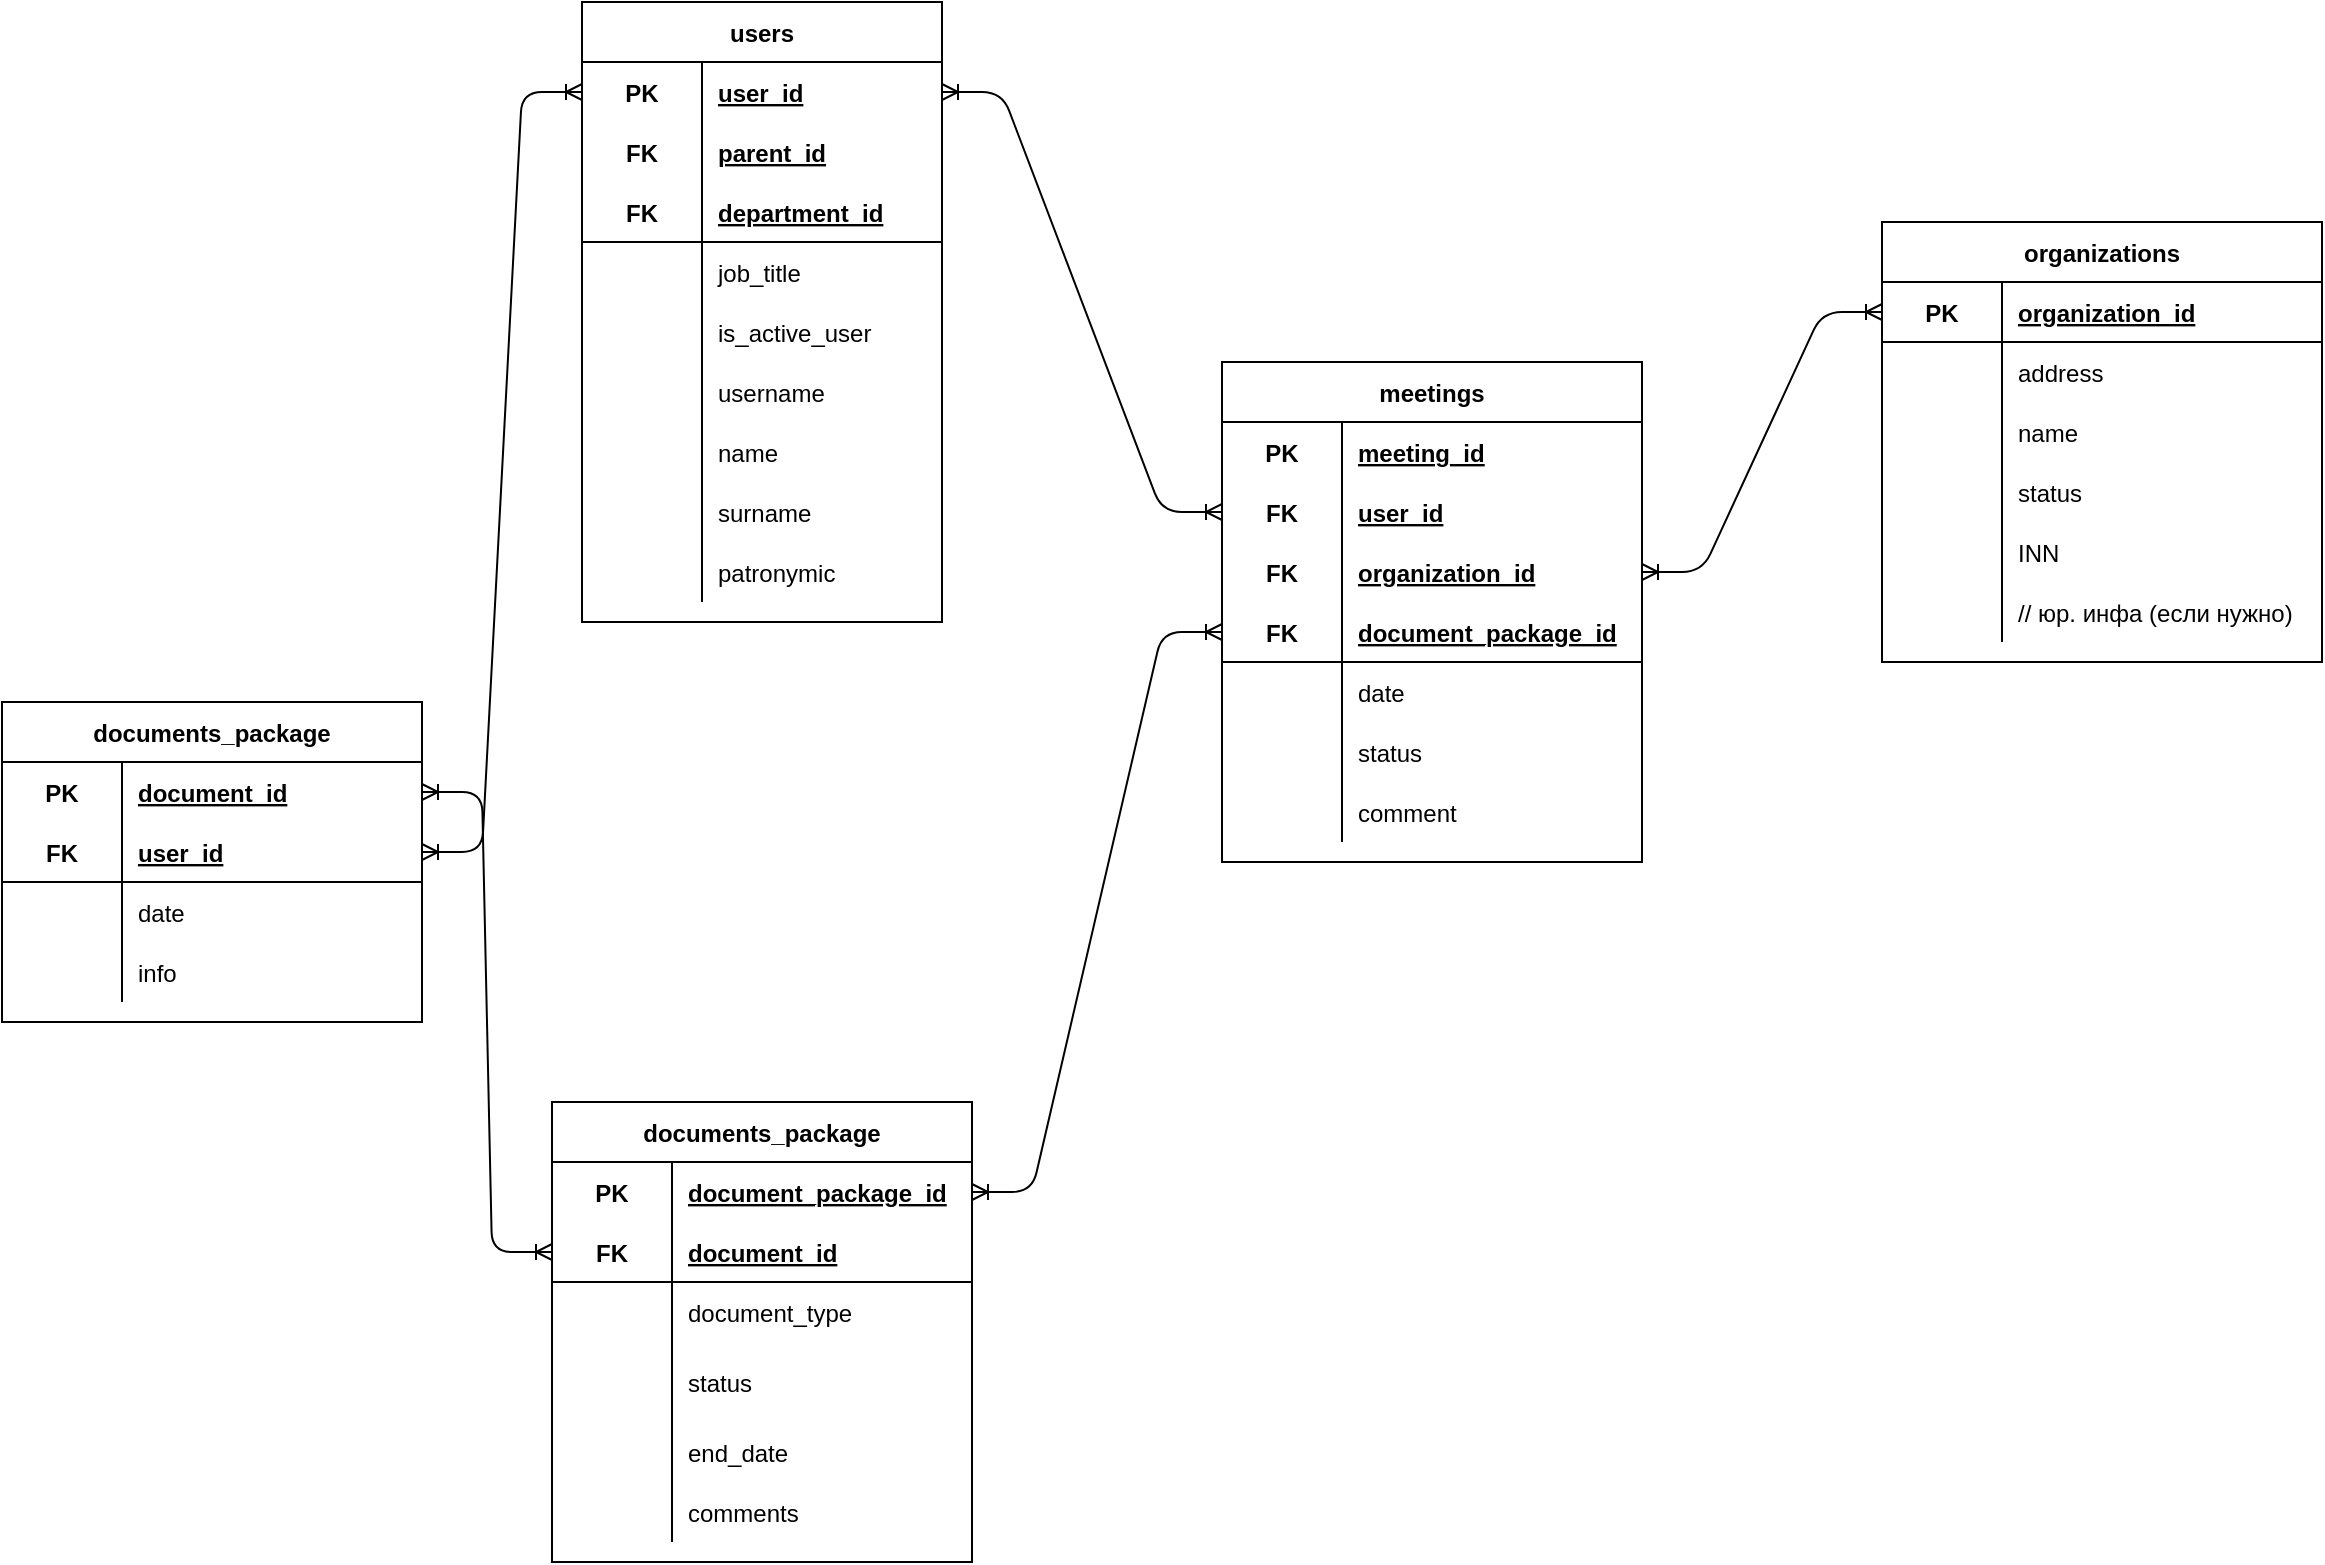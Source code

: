 <mxfile version="13.9.9" type="device"><diagram id="ElhakjllppXlkZCJbJTX" name="database"><mxGraphModel dx="1729" dy="1262" grid="1" gridSize="10" guides="1" tooltips="1" connect="1" arrows="1" fold="1" page="0" pageScale="1" pageWidth="827" pageHeight="1169" math="0" shadow="0"><root><mxCell id="0"/><mxCell id="1" parent="0"/><mxCell id="yCAIWygXf06yg3r5KjNy-1" value="users" style="shape=table;startSize=30;container=1;collapsible=1;childLayout=tableLayout;fixedRows=1;rowLines=0;fontStyle=1;align=center;resizeLast=1;perimeterSpacing=0;strokeWidth=1;" vertex="1" parent="1"><mxGeometry x="-70" y="-60" width="180" height="310" as="geometry"/></mxCell><mxCell id="yCAIWygXf06yg3r5KjNy-2" value="" style="shape=partialRectangle;collapsible=0;dropTarget=0;pointerEvents=0;fillColor=none;top=0;left=0;bottom=0;right=0;points=[[0,0.5],[1,0.5]];portConstraint=eastwest;" vertex="1" parent="yCAIWygXf06yg3r5KjNy-1"><mxGeometry y="30" width="180" height="30" as="geometry"/></mxCell><mxCell id="yCAIWygXf06yg3r5KjNy-3" value="PK" style="shape=partialRectangle;connectable=0;fillColor=none;top=0;left=0;bottom=0;right=0;fontStyle=1;overflow=hidden;" vertex="1" parent="yCAIWygXf06yg3r5KjNy-2"><mxGeometry width="60" height="30" as="geometry"/></mxCell><mxCell id="yCAIWygXf06yg3r5KjNy-4" value="user_id" style="shape=partialRectangle;connectable=0;fillColor=none;top=0;left=0;bottom=0;right=0;align=left;spacingLeft=6;fontStyle=5;overflow=hidden;" vertex="1" parent="yCAIWygXf06yg3r5KjNy-2"><mxGeometry x="60" width="120" height="30" as="geometry"/></mxCell><mxCell id="yCAIWygXf06yg3r5KjNy-123" value="" style="shape=partialRectangle;collapsible=0;dropTarget=0;pointerEvents=0;fillColor=none;top=0;left=0;bottom=0;right=0;points=[[0,0.5],[1,0.5]];portConstraint=eastwest;" vertex="1" parent="yCAIWygXf06yg3r5KjNy-1"><mxGeometry y="60" width="180" height="30" as="geometry"/></mxCell><mxCell id="yCAIWygXf06yg3r5KjNy-124" value="FK" style="shape=partialRectangle;connectable=0;fillColor=none;top=0;left=0;bottom=0;right=0;fontStyle=1;overflow=hidden;" vertex="1" parent="yCAIWygXf06yg3r5KjNy-123"><mxGeometry width="60" height="30" as="geometry"/></mxCell><mxCell id="yCAIWygXf06yg3r5KjNy-125" value="parent_id" style="shape=partialRectangle;connectable=0;fillColor=none;top=0;left=0;bottom=0;right=0;align=left;spacingLeft=6;fontStyle=5;overflow=hidden;" vertex="1" parent="yCAIWygXf06yg3r5KjNy-123"><mxGeometry x="60" width="120" height="30" as="geometry"/></mxCell><mxCell id="yCAIWygXf06yg3r5KjNy-135" value="" style="shape=partialRectangle;collapsible=0;dropTarget=0;pointerEvents=0;fillColor=none;top=0;left=0;bottom=0;right=0;points=[[0,0.5],[1,0.5]];portConstraint=eastwest;" vertex="1" parent="yCAIWygXf06yg3r5KjNy-1"><mxGeometry y="90" width="180" height="30" as="geometry"/></mxCell><mxCell id="yCAIWygXf06yg3r5KjNy-136" value="FK" style="shape=partialRectangle;connectable=0;fillColor=none;top=0;left=0;bottom=0;right=0;fontStyle=1;overflow=hidden;" vertex="1" parent="yCAIWygXf06yg3r5KjNy-135"><mxGeometry width="60" height="30" as="geometry"/></mxCell><mxCell id="yCAIWygXf06yg3r5KjNy-137" value="department_id" style="shape=partialRectangle;connectable=0;fillColor=none;top=0;left=0;bottom=0;right=0;align=left;spacingLeft=6;fontStyle=5;overflow=hidden;" vertex="1" parent="yCAIWygXf06yg3r5KjNy-135"><mxGeometry x="60" width="120" height="30" as="geometry"/></mxCell><mxCell id="yCAIWygXf06yg3r5KjNy-8" value="" style="shape=partialRectangle;collapsible=0;dropTarget=0;pointerEvents=0;fillColor=none;top=1;left=0;bottom=0;right=0;points=[[0,0.5],[1,0.5]];portConstraint=eastwest;strokeWidth=1;" vertex="1" parent="yCAIWygXf06yg3r5KjNy-1"><mxGeometry y="120" width="180" height="30" as="geometry"/></mxCell><mxCell id="yCAIWygXf06yg3r5KjNy-9" value="" style="shape=partialRectangle;connectable=0;fillColor=none;top=0;left=0;bottom=0;right=0;editable=1;overflow=hidden;" vertex="1" parent="yCAIWygXf06yg3r5KjNy-8"><mxGeometry width="60" height="30" as="geometry"/></mxCell><mxCell id="yCAIWygXf06yg3r5KjNy-10" value="job_title" style="shape=partialRectangle;connectable=0;fillColor=none;top=0;left=0;bottom=0;right=0;align=left;spacingLeft=6;overflow=hidden;" vertex="1" parent="yCAIWygXf06yg3r5KjNy-8"><mxGeometry x="60" width="120" height="30" as="geometry"/></mxCell><mxCell id="yCAIWygXf06yg3r5KjNy-138" value="" style="shape=partialRectangle;collapsible=0;dropTarget=0;pointerEvents=0;fillColor=none;top=0;left=0;bottom=0;right=0;points=[[0,0.5],[1,0.5]];portConstraint=eastwest;strokeWidth=1;" vertex="1" parent="yCAIWygXf06yg3r5KjNy-1"><mxGeometry y="150" width="180" height="30" as="geometry"/></mxCell><mxCell id="yCAIWygXf06yg3r5KjNy-139" value="" style="shape=partialRectangle;connectable=0;fillColor=none;top=0;left=0;bottom=0;right=0;editable=1;overflow=hidden;" vertex="1" parent="yCAIWygXf06yg3r5KjNy-138"><mxGeometry width="60" height="30" as="geometry"/></mxCell><mxCell id="yCAIWygXf06yg3r5KjNy-140" value="is_active_user" style="shape=partialRectangle;connectable=0;fillColor=none;top=0;left=0;bottom=0;right=0;align=left;spacingLeft=6;overflow=hidden;" vertex="1" parent="yCAIWygXf06yg3r5KjNy-138"><mxGeometry x="60" width="120" height="30" as="geometry"/></mxCell><mxCell id="yCAIWygXf06yg3r5KjNy-132" value="" style="shape=partialRectangle;collapsible=0;dropTarget=0;pointerEvents=0;fillColor=none;top=0;left=0;bottom=0;right=0;points=[[0,0.5],[1,0.5]];portConstraint=eastwest;strokeWidth=1;" vertex="1" parent="yCAIWygXf06yg3r5KjNy-1"><mxGeometry y="180" width="180" height="30" as="geometry"/></mxCell><mxCell id="yCAIWygXf06yg3r5KjNy-133" value="" style="shape=partialRectangle;connectable=0;fillColor=none;top=0;left=0;bottom=0;right=0;editable=1;overflow=hidden;" vertex="1" parent="yCAIWygXf06yg3r5KjNy-132"><mxGeometry width="60" height="30" as="geometry"/></mxCell><mxCell id="yCAIWygXf06yg3r5KjNy-134" value="username" style="shape=partialRectangle;connectable=0;fillColor=none;top=0;left=0;bottom=0;right=0;align=left;spacingLeft=6;overflow=hidden;" vertex="1" parent="yCAIWygXf06yg3r5KjNy-132"><mxGeometry x="60" width="120" height="30" as="geometry"/></mxCell><mxCell id="yCAIWygXf06yg3r5KjNy-11" value="" style="shape=partialRectangle;collapsible=0;dropTarget=0;pointerEvents=0;fillColor=none;top=0;left=0;bottom=0;right=0;points=[[0,0.5],[1,0.5]];portConstraint=eastwest;" vertex="1" parent="yCAIWygXf06yg3r5KjNy-1"><mxGeometry y="210" width="180" height="30" as="geometry"/></mxCell><mxCell id="yCAIWygXf06yg3r5KjNy-12" value="" style="shape=partialRectangle;connectable=0;fillColor=none;top=0;left=0;bottom=0;right=0;editable=1;overflow=hidden;" vertex="1" parent="yCAIWygXf06yg3r5KjNy-11"><mxGeometry width="60" height="30" as="geometry"/></mxCell><mxCell id="yCAIWygXf06yg3r5KjNy-13" value="name" style="shape=partialRectangle;connectable=0;fillColor=none;top=0;left=0;bottom=0;right=0;align=left;spacingLeft=6;overflow=hidden;" vertex="1" parent="yCAIWygXf06yg3r5KjNy-11"><mxGeometry x="60" width="120" height="30" as="geometry"/></mxCell><mxCell id="yCAIWygXf06yg3r5KjNy-14" value="" style="shape=partialRectangle;collapsible=0;dropTarget=0;pointerEvents=0;fillColor=none;top=0;left=0;bottom=0;right=0;points=[[0,0.5],[1,0.5]];portConstraint=eastwest;" vertex="1" parent="yCAIWygXf06yg3r5KjNy-1"><mxGeometry y="240" width="180" height="30" as="geometry"/></mxCell><mxCell id="yCAIWygXf06yg3r5KjNy-15" value="" style="shape=partialRectangle;connectable=0;fillColor=none;top=0;left=0;bottom=0;right=0;editable=1;overflow=hidden;" vertex="1" parent="yCAIWygXf06yg3r5KjNy-14"><mxGeometry width="60" height="30" as="geometry"/></mxCell><mxCell id="yCAIWygXf06yg3r5KjNy-16" value="surname" style="shape=partialRectangle;connectable=0;fillColor=none;top=0;left=0;bottom=0;right=0;align=left;spacingLeft=6;overflow=hidden;" vertex="1" parent="yCAIWygXf06yg3r5KjNy-14"><mxGeometry x="60" width="120" height="30" as="geometry"/></mxCell><mxCell id="yCAIWygXf06yg3r5KjNy-17" value="" style="shape=partialRectangle;collapsible=0;dropTarget=0;pointerEvents=0;fillColor=none;top=0;left=0;bottom=0;right=0;points=[[0,0.5],[1,0.5]];portConstraint=eastwest;" vertex="1" parent="yCAIWygXf06yg3r5KjNy-1"><mxGeometry y="270" width="180" height="30" as="geometry"/></mxCell><mxCell id="yCAIWygXf06yg3r5KjNy-18" value="" style="shape=partialRectangle;connectable=0;fillColor=none;top=0;left=0;bottom=0;right=0;editable=1;overflow=hidden;" vertex="1" parent="yCAIWygXf06yg3r5KjNy-17"><mxGeometry width="60" height="30" as="geometry"/></mxCell><mxCell id="yCAIWygXf06yg3r5KjNy-19" value="patronymic" style="shape=partialRectangle;connectable=0;fillColor=none;top=0;left=0;bottom=0;right=0;align=left;spacingLeft=6;overflow=hidden;" vertex="1" parent="yCAIWygXf06yg3r5KjNy-17"><mxGeometry x="60" width="120" height="30" as="geometry"/></mxCell><mxCell id="yCAIWygXf06yg3r5KjNy-20" value="meetings" style="shape=table;startSize=30;container=1;collapsible=1;childLayout=tableLayout;fixedRows=1;rowLines=0;fontStyle=1;align=center;resizeLast=1;" vertex="1" parent="1"><mxGeometry x="250" y="120" width="210" height="250" as="geometry"/></mxCell><mxCell id="yCAIWygXf06yg3r5KjNy-21" value="" style="shape=partialRectangle;collapsible=0;dropTarget=0;pointerEvents=0;fillColor=none;top=0;left=0;bottom=0;right=0;points=[[0,0.5],[1,0.5]];portConstraint=eastwest;" vertex="1" parent="yCAIWygXf06yg3r5KjNy-20"><mxGeometry y="30" width="210" height="30" as="geometry"/></mxCell><mxCell id="yCAIWygXf06yg3r5KjNy-22" value="PK" style="shape=partialRectangle;connectable=0;fillColor=none;top=0;left=0;bottom=0;right=0;fontStyle=1;overflow=hidden;" vertex="1" parent="yCAIWygXf06yg3r5KjNy-21"><mxGeometry width="60" height="30" as="geometry"/></mxCell><mxCell id="yCAIWygXf06yg3r5KjNy-23" value="meeting_id" style="shape=partialRectangle;connectable=0;fillColor=none;top=0;left=0;bottom=0;right=0;align=left;spacingLeft=6;fontStyle=5;overflow=hidden;" vertex="1" parent="yCAIWygXf06yg3r5KjNy-21"><mxGeometry x="60" width="150" height="30" as="geometry"/></mxCell><mxCell id="yCAIWygXf06yg3r5KjNy-39" value="" style="shape=partialRectangle;collapsible=0;dropTarget=0;pointerEvents=0;fillColor=none;top=0;left=0;bottom=0;right=0;points=[[0,0.5],[1,0.5]];portConstraint=eastwest;" vertex="1" parent="yCAIWygXf06yg3r5KjNy-20"><mxGeometry y="60" width="210" height="30" as="geometry"/></mxCell><mxCell id="yCAIWygXf06yg3r5KjNy-40" value="FK" style="shape=partialRectangle;connectable=0;fillColor=none;top=0;left=0;bottom=0;right=0;fontStyle=1;overflow=hidden;" vertex="1" parent="yCAIWygXf06yg3r5KjNy-39"><mxGeometry width="60" height="30" as="geometry"/></mxCell><mxCell id="yCAIWygXf06yg3r5KjNy-41" value="user_id" style="shape=partialRectangle;connectable=0;fillColor=none;top=0;left=0;bottom=0;right=0;align=left;spacingLeft=6;fontStyle=5;overflow=hidden;" vertex="1" parent="yCAIWygXf06yg3r5KjNy-39"><mxGeometry x="60" width="150" height="30" as="geometry"/></mxCell><mxCell id="yCAIWygXf06yg3r5KjNy-45" value="" style="shape=partialRectangle;collapsible=0;dropTarget=0;pointerEvents=0;fillColor=none;top=0;left=0;bottom=0;right=0;points=[[0,0.5],[1,0.5]];portConstraint=eastwest;" vertex="1" parent="yCAIWygXf06yg3r5KjNy-20"><mxGeometry y="90" width="210" height="30" as="geometry"/></mxCell><mxCell id="yCAIWygXf06yg3r5KjNy-46" value="FK" style="shape=partialRectangle;connectable=0;fillColor=none;top=0;left=0;bottom=0;right=0;fontStyle=1;overflow=hidden;" vertex="1" parent="yCAIWygXf06yg3r5KjNy-45"><mxGeometry width="60" height="30" as="geometry"/></mxCell><mxCell id="yCAIWygXf06yg3r5KjNy-47" value="organization_id" style="shape=partialRectangle;connectable=0;fillColor=none;top=0;left=0;bottom=0;right=0;align=left;spacingLeft=6;fontStyle=5;overflow=hidden;" vertex="1" parent="yCAIWygXf06yg3r5KjNy-45"><mxGeometry x="60" width="150" height="30" as="geometry"/></mxCell><mxCell id="yCAIWygXf06yg3r5KjNy-24" value="" style="shape=partialRectangle;collapsible=0;dropTarget=0;pointerEvents=0;fillColor=none;top=0;left=0;bottom=1;right=0;points=[[0,0.5],[1,0.5]];portConstraint=eastwest;" vertex="1" parent="yCAIWygXf06yg3r5KjNy-20"><mxGeometry y="120" width="210" height="30" as="geometry"/></mxCell><mxCell id="yCAIWygXf06yg3r5KjNy-25" value="FK" style="shape=partialRectangle;connectable=0;fillColor=none;top=0;left=0;bottom=0;right=0;fontStyle=1;overflow=hidden;" vertex="1" parent="yCAIWygXf06yg3r5KjNy-24"><mxGeometry width="60" height="30" as="geometry"/></mxCell><mxCell id="yCAIWygXf06yg3r5KjNy-26" value="document_package_id" style="shape=partialRectangle;connectable=0;fillColor=none;top=0;left=0;bottom=0;right=0;align=left;spacingLeft=6;fontStyle=5;overflow=hidden;" vertex="1" parent="yCAIWygXf06yg3r5KjNy-24"><mxGeometry x="60" width="150" height="30" as="geometry"/></mxCell><mxCell id="yCAIWygXf06yg3r5KjNy-27" value="" style="shape=partialRectangle;collapsible=0;dropTarget=0;pointerEvents=0;fillColor=none;top=0;left=0;bottom=0;right=0;points=[[0,0.5],[1,0.5]];portConstraint=eastwest;" vertex="1" parent="yCAIWygXf06yg3r5KjNy-20"><mxGeometry y="150" width="210" height="30" as="geometry"/></mxCell><mxCell id="yCAIWygXf06yg3r5KjNy-28" value="" style="shape=partialRectangle;connectable=0;fillColor=none;top=0;left=0;bottom=0;right=0;editable=1;overflow=hidden;" vertex="1" parent="yCAIWygXf06yg3r5KjNy-27"><mxGeometry width="60" height="30" as="geometry"/></mxCell><mxCell id="yCAIWygXf06yg3r5KjNy-29" value="date" style="shape=partialRectangle;connectable=0;fillColor=none;top=0;left=0;bottom=0;right=0;align=left;spacingLeft=6;overflow=hidden;" vertex="1" parent="yCAIWygXf06yg3r5KjNy-27"><mxGeometry x="60" width="150" height="30" as="geometry"/></mxCell><mxCell id="yCAIWygXf06yg3r5KjNy-30" value="" style="shape=partialRectangle;collapsible=0;dropTarget=0;pointerEvents=0;fillColor=none;top=0;left=0;bottom=0;right=0;points=[[0,0.5],[1,0.5]];portConstraint=eastwest;" vertex="1" parent="yCAIWygXf06yg3r5KjNy-20"><mxGeometry y="180" width="210" height="30" as="geometry"/></mxCell><mxCell id="yCAIWygXf06yg3r5KjNy-31" value="" style="shape=partialRectangle;connectable=0;fillColor=none;top=0;left=0;bottom=0;right=0;editable=1;overflow=hidden;" vertex="1" parent="yCAIWygXf06yg3r5KjNy-30"><mxGeometry width="60" height="30" as="geometry"/></mxCell><mxCell id="yCAIWygXf06yg3r5KjNy-32" value="status" style="shape=partialRectangle;connectable=0;fillColor=none;top=0;left=0;bottom=0;right=0;align=left;spacingLeft=6;overflow=hidden;" vertex="1" parent="yCAIWygXf06yg3r5KjNy-30"><mxGeometry x="60" width="150" height="30" as="geometry"/></mxCell><mxCell id="yCAIWygXf06yg3r5KjNy-33" value="" style="shape=partialRectangle;collapsible=0;dropTarget=0;pointerEvents=0;fillColor=none;top=0;left=0;bottom=0;right=0;points=[[0,0.5],[1,0.5]];portConstraint=eastwest;" vertex="1" parent="yCAIWygXf06yg3r5KjNy-20"><mxGeometry y="210" width="210" height="30" as="geometry"/></mxCell><mxCell id="yCAIWygXf06yg3r5KjNy-34" value="" style="shape=partialRectangle;connectable=0;fillColor=none;top=0;left=0;bottom=0;right=0;editable=1;overflow=hidden;" vertex="1" parent="yCAIWygXf06yg3r5KjNy-33"><mxGeometry width="60" height="30" as="geometry"/></mxCell><mxCell id="yCAIWygXf06yg3r5KjNy-35" value="comment" style="shape=partialRectangle;connectable=0;fillColor=none;top=0;left=0;bottom=0;right=0;align=left;spacingLeft=6;overflow=hidden;" vertex="1" parent="yCAIWygXf06yg3r5KjNy-33"><mxGeometry x="60" width="150" height="30" as="geometry"/></mxCell><mxCell id="yCAIWygXf06yg3r5KjNy-51" value="organizations" style="shape=table;startSize=30;container=1;collapsible=1;childLayout=tableLayout;fixedRows=1;rowLines=0;fontStyle=1;align=center;resizeLast=1;" vertex="1" parent="1"><mxGeometry x="580" y="50" width="220" height="220" as="geometry"/></mxCell><mxCell id="yCAIWygXf06yg3r5KjNy-55" value="" style="shape=partialRectangle;collapsible=0;dropTarget=0;pointerEvents=0;fillColor=none;top=0;left=0;bottom=1;right=0;points=[[0,0.5],[1,0.5]];portConstraint=eastwest;" vertex="1" parent="yCAIWygXf06yg3r5KjNy-51"><mxGeometry y="30" width="220" height="30" as="geometry"/></mxCell><mxCell id="yCAIWygXf06yg3r5KjNy-56" value="PK" style="shape=partialRectangle;connectable=0;fillColor=none;top=0;left=0;bottom=0;right=0;fontStyle=1;overflow=hidden;" vertex="1" parent="yCAIWygXf06yg3r5KjNy-55"><mxGeometry width="60" height="30" as="geometry"/></mxCell><mxCell id="yCAIWygXf06yg3r5KjNy-57" value="organization_id" style="shape=partialRectangle;connectable=0;fillColor=none;top=0;left=0;bottom=0;right=0;align=left;spacingLeft=6;fontStyle=5;overflow=hidden;" vertex="1" parent="yCAIWygXf06yg3r5KjNy-55"><mxGeometry x="60" width="160" height="30" as="geometry"/></mxCell><mxCell id="yCAIWygXf06yg3r5KjNy-58" value="" style="shape=partialRectangle;collapsible=0;dropTarget=0;pointerEvents=0;fillColor=none;top=0;left=0;bottom=0;right=0;points=[[0,0.5],[1,0.5]];portConstraint=eastwest;" vertex="1" parent="yCAIWygXf06yg3r5KjNy-51"><mxGeometry y="60" width="220" height="30" as="geometry"/></mxCell><mxCell id="yCAIWygXf06yg3r5KjNy-59" value="" style="shape=partialRectangle;connectable=0;fillColor=none;top=0;left=0;bottom=0;right=0;editable=1;overflow=hidden;" vertex="1" parent="yCAIWygXf06yg3r5KjNy-58"><mxGeometry width="60" height="30" as="geometry"/></mxCell><mxCell id="yCAIWygXf06yg3r5KjNy-60" value="address" style="shape=partialRectangle;connectable=0;fillColor=none;top=0;left=0;bottom=0;right=0;align=left;spacingLeft=6;overflow=hidden;" vertex="1" parent="yCAIWygXf06yg3r5KjNy-58"><mxGeometry x="60" width="160" height="30" as="geometry"/></mxCell><mxCell id="yCAIWygXf06yg3r5KjNy-61" value="" style="shape=partialRectangle;collapsible=0;dropTarget=0;pointerEvents=0;fillColor=none;top=0;left=0;bottom=0;right=0;points=[[0,0.5],[1,0.5]];portConstraint=eastwest;" vertex="1" parent="yCAIWygXf06yg3r5KjNy-51"><mxGeometry y="90" width="220" height="30" as="geometry"/></mxCell><mxCell id="yCAIWygXf06yg3r5KjNy-62" value="" style="shape=partialRectangle;connectable=0;fillColor=none;top=0;left=0;bottom=0;right=0;editable=1;overflow=hidden;" vertex="1" parent="yCAIWygXf06yg3r5KjNy-61"><mxGeometry width="60" height="30" as="geometry"/></mxCell><mxCell id="yCAIWygXf06yg3r5KjNy-63" value="name" style="shape=partialRectangle;connectable=0;fillColor=none;top=0;left=0;bottom=0;right=0;align=left;spacingLeft=6;overflow=hidden;" vertex="1" parent="yCAIWygXf06yg3r5KjNy-61"><mxGeometry x="60" width="160" height="30" as="geometry"/></mxCell><mxCell id="yCAIWygXf06yg3r5KjNy-64" value="" style="shape=partialRectangle;collapsible=0;dropTarget=0;pointerEvents=0;fillColor=none;top=0;left=0;bottom=0;right=0;points=[[0,0.5],[1,0.5]];portConstraint=eastwest;" vertex="1" parent="yCAIWygXf06yg3r5KjNy-51"><mxGeometry y="120" width="220" height="30" as="geometry"/></mxCell><mxCell id="yCAIWygXf06yg3r5KjNy-65" value="" style="shape=partialRectangle;connectable=0;fillColor=none;top=0;left=0;bottom=0;right=0;editable=1;overflow=hidden;" vertex="1" parent="yCAIWygXf06yg3r5KjNy-64"><mxGeometry width="60" height="30" as="geometry"/></mxCell><mxCell id="yCAIWygXf06yg3r5KjNy-66" value="status" style="shape=partialRectangle;connectable=0;fillColor=none;top=0;left=0;bottom=0;right=0;align=left;spacingLeft=6;overflow=hidden;" vertex="1" parent="yCAIWygXf06yg3r5KjNy-64"><mxGeometry x="60" width="160" height="30" as="geometry"/></mxCell><mxCell id="yCAIWygXf06yg3r5KjNy-73" value="" style="shape=partialRectangle;collapsible=0;dropTarget=0;pointerEvents=0;fillColor=none;top=0;left=0;bottom=0;right=0;points=[[0,0.5],[1,0.5]];portConstraint=eastwest;" vertex="1" parent="yCAIWygXf06yg3r5KjNy-51"><mxGeometry y="150" width="220" height="30" as="geometry"/></mxCell><mxCell id="yCAIWygXf06yg3r5KjNy-74" value="" style="shape=partialRectangle;connectable=0;fillColor=none;top=0;left=0;bottom=0;right=0;editable=1;overflow=hidden;" vertex="1" parent="yCAIWygXf06yg3r5KjNy-73"><mxGeometry width="60" height="30" as="geometry"/></mxCell><mxCell id="yCAIWygXf06yg3r5KjNy-75" value="INN" style="shape=partialRectangle;connectable=0;fillColor=none;top=0;left=0;bottom=0;right=0;align=left;spacingLeft=6;overflow=hidden;" vertex="1" parent="yCAIWygXf06yg3r5KjNy-73"><mxGeometry x="60" width="160" height="30" as="geometry"/></mxCell><mxCell id="yCAIWygXf06yg3r5KjNy-76" value="" style="shape=partialRectangle;collapsible=0;dropTarget=0;pointerEvents=0;fillColor=none;top=0;left=0;bottom=0;right=0;points=[[0,0.5],[1,0.5]];portConstraint=eastwest;" vertex="1" parent="yCAIWygXf06yg3r5KjNy-51"><mxGeometry y="180" width="220" height="30" as="geometry"/></mxCell><mxCell id="yCAIWygXf06yg3r5KjNy-77" value="" style="shape=partialRectangle;connectable=0;fillColor=none;top=0;left=0;bottom=0;right=0;editable=1;overflow=hidden;" vertex="1" parent="yCAIWygXf06yg3r5KjNy-76"><mxGeometry width="60" height="30" as="geometry"/></mxCell><mxCell id="yCAIWygXf06yg3r5KjNy-78" value="// юр. инфа (если нужно)" style="shape=partialRectangle;connectable=0;fillColor=none;top=0;left=0;bottom=0;right=0;align=left;spacingLeft=6;overflow=hidden;" vertex="1" parent="yCAIWygXf06yg3r5KjNy-76"><mxGeometry x="60" width="160" height="30" as="geometry"/></mxCell><mxCell id="yCAIWygXf06yg3r5KjNy-79" value="documents_package" style="shape=table;startSize=30;container=1;collapsible=1;childLayout=tableLayout;fixedRows=1;rowLines=0;fontStyle=1;align=center;resizeLast=1;" vertex="1" parent="1"><mxGeometry x="-85" y="490" width="210" height="230" as="geometry"/></mxCell><mxCell id="yCAIWygXf06yg3r5KjNy-80" value="" style="shape=partialRectangle;collapsible=0;dropTarget=0;pointerEvents=0;fillColor=none;top=0;left=0;bottom=0;right=0;points=[[0,0.5],[1,0.5]];portConstraint=eastwest;" vertex="1" parent="yCAIWygXf06yg3r5KjNy-79"><mxGeometry y="30" width="210" height="30" as="geometry"/></mxCell><mxCell id="yCAIWygXf06yg3r5KjNy-81" value="PK" style="shape=partialRectangle;connectable=0;fillColor=none;top=0;left=0;bottom=0;right=0;fontStyle=1;overflow=hidden;" vertex="1" parent="yCAIWygXf06yg3r5KjNy-80"><mxGeometry width="60" height="30" as="geometry"/></mxCell><mxCell id="yCAIWygXf06yg3r5KjNy-82" value="document_package_id" style="shape=partialRectangle;connectable=0;fillColor=none;top=0;left=0;bottom=0;right=0;align=left;spacingLeft=6;fontStyle=5;overflow=hidden;" vertex="1" parent="yCAIWygXf06yg3r5KjNy-80"><mxGeometry x="60" width="150" height="30" as="geometry"/></mxCell><mxCell id="yCAIWygXf06yg3r5KjNy-83" value="" style="shape=partialRectangle;collapsible=0;dropTarget=0;pointerEvents=0;fillColor=none;top=0;left=0;bottom=1;right=0;points=[[0,0.5],[1,0.5]];portConstraint=eastwest;" vertex="1" parent="yCAIWygXf06yg3r5KjNy-79"><mxGeometry y="60" width="210" height="30" as="geometry"/></mxCell><mxCell id="yCAIWygXf06yg3r5KjNy-84" value="FK" style="shape=partialRectangle;connectable=0;fillColor=none;top=0;left=0;bottom=0;right=0;fontStyle=1;overflow=hidden;" vertex="1" parent="yCAIWygXf06yg3r5KjNy-83"><mxGeometry width="60" height="30" as="geometry"/></mxCell><mxCell id="yCAIWygXf06yg3r5KjNy-85" value="document_id" style="shape=partialRectangle;connectable=0;fillColor=none;top=0;left=0;bottom=0;right=0;align=left;spacingLeft=6;fontStyle=5;overflow=hidden;" vertex="1" parent="yCAIWygXf06yg3r5KjNy-83"><mxGeometry x="60" width="150" height="30" as="geometry"/></mxCell><mxCell id="yCAIWygXf06yg3r5KjNy-86" value="" style="shape=partialRectangle;collapsible=0;dropTarget=0;pointerEvents=0;fillColor=none;top=0;left=0;bottom=0;right=0;points=[[0,0.5],[1,0.5]];portConstraint=eastwest;" vertex="1" parent="yCAIWygXf06yg3r5KjNy-79"><mxGeometry y="90" width="210" height="30" as="geometry"/></mxCell><mxCell id="yCAIWygXf06yg3r5KjNy-87" value="" style="shape=partialRectangle;connectable=0;fillColor=none;top=0;left=0;bottom=0;right=0;editable=1;overflow=hidden;" vertex="1" parent="yCAIWygXf06yg3r5KjNy-86"><mxGeometry width="60" height="30" as="geometry"/></mxCell><mxCell id="yCAIWygXf06yg3r5KjNy-88" value="document_type" style="shape=partialRectangle;connectable=0;fillColor=none;top=0;left=0;bottom=0;right=0;align=left;spacingLeft=6;overflow=hidden;" vertex="1" parent="yCAIWygXf06yg3r5KjNy-86"><mxGeometry x="60" width="150" height="30" as="geometry"/></mxCell><mxCell id="yCAIWygXf06yg3r5KjNy-147" value="" style="shape=partialRectangle;collapsible=0;dropTarget=0;pointerEvents=0;fillColor=none;top=0;left=0;bottom=0;right=0;points=[[0,0.5],[1,0.5]];portConstraint=eastwest;" vertex="1" parent="yCAIWygXf06yg3r5KjNy-79"><mxGeometry y="120" width="210" height="40" as="geometry"/></mxCell><mxCell id="yCAIWygXf06yg3r5KjNy-148" value="" style="shape=partialRectangle;connectable=0;fillColor=none;top=0;left=0;bottom=0;right=0;editable=1;overflow=hidden;" vertex="1" parent="yCAIWygXf06yg3r5KjNy-147"><mxGeometry width="60" height="40" as="geometry"/></mxCell><mxCell id="yCAIWygXf06yg3r5KjNy-149" value="status" style="shape=partialRectangle;connectable=0;fillColor=none;top=0;left=0;bottom=0;right=0;align=left;spacingLeft=6;overflow=hidden;" vertex="1" parent="yCAIWygXf06yg3r5KjNy-147"><mxGeometry x="60" width="150" height="40" as="geometry"/></mxCell><mxCell id="yCAIWygXf06yg3r5KjNy-150" value="" style="shape=partialRectangle;collapsible=0;dropTarget=0;pointerEvents=0;fillColor=none;top=0;left=0;bottom=0;right=0;points=[[0,0.5],[1,0.5]];portConstraint=eastwest;" vertex="1" parent="yCAIWygXf06yg3r5KjNy-79"><mxGeometry y="160" width="210" height="30" as="geometry"/></mxCell><mxCell id="yCAIWygXf06yg3r5KjNy-151" value="" style="shape=partialRectangle;connectable=0;fillColor=none;top=0;left=0;bottom=0;right=0;editable=1;overflow=hidden;" vertex="1" parent="yCAIWygXf06yg3r5KjNy-150"><mxGeometry width="60" height="30" as="geometry"/></mxCell><mxCell id="yCAIWygXf06yg3r5KjNy-152" value="end_date" style="shape=partialRectangle;connectable=0;fillColor=none;top=0;left=0;bottom=0;right=0;align=left;spacingLeft=6;overflow=hidden;" vertex="1" parent="yCAIWygXf06yg3r5KjNy-150"><mxGeometry x="60" width="150" height="30" as="geometry"/></mxCell><mxCell id="yCAIWygXf06yg3r5KjNy-141" value="" style="shape=partialRectangle;collapsible=0;dropTarget=0;pointerEvents=0;fillColor=none;top=0;left=0;bottom=0;right=0;points=[[0,0.5],[1,0.5]];portConstraint=eastwest;" vertex="1" parent="yCAIWygXf06yg3r5KjNy-79"><mxGeometry y="190" width="210" height="30" as="geometry"/></mxCell><mxCell id="yCAIWygXf06yg3r5KjNy-142" value="" style="shape=partialRectangle;connectable=0;fillColor=none;top=0;left=0;bottom=0;right=0;editable=1;overflow=hidden;" vertex="1" parent="yCAIWygXf06yg3r5KjNy-141"><mxGeometry width="60" height="30" as="geometry"/></mxCell><mxCell id="yCAIWygXf06yg3r5KjNy-143" value="comments" style="shape=partialRectangle;connectable=0;fillColor=none;top=0;left=0;bottom=0;right=0;align=left;spacingLeft=6;overflow=hidden;" vertex="1" parent="yCAIWygXf06yg3r5KjNy-141"><mxGeometry x="60" width="150" height="30" as="geometry"/></mxCell><mxCell id="yCAIWygXf06yg3r5KjNy-101" value="documents_package" style="shape=table;startSize=30;container=1;collapsible=1;childLayout=tableLayout;fixedRows=1;rowLines=0;fontStyle=1;align=center;resizeLast=1;" vertex="1" parent="1"><mxGeometry x="-360" y="290" width="210" height="160" as="geometry"/></mxCell><mxCell id="yCAIWygXf06yg3r5KjNy-105" value="" style="shape=partialRectangle;collapsible=0;dropTarget=0;pointerEvents=0;fillColor=none;top=0;left=0;bottom=1;right=0;points=[[0,0.5],[1,0.5]];portConstraint=eastwest;spacing=0;strokeColor=none;" vertex="1" parent="yCAIWygXf06yg3r5KjNy-101"><mxGeometry y="30" width="210" height="30" as="geometry"/></mxCell><mxCell id="yCAIWygXf06yg3r5KjNy-106" value="PK" style="shape=partialRectangle;connectable=0;fillColor=none;top=0;left=0;bottom=0;right=0;fontStyle=1;overflow=hidden;" vertex="1" parent="yCAIWygXf06yg3r5KjNy-105"><mxGeometry width="60" height="30" as="geometry"/></mxCell><mxCell id="yCAIWygXf06yg3r5KjNy-107" value="document_id" style="shape=partialRectangle;connectable=0;fillColor=none;top=0;left=0;bottom=0;right=0;align=left;spacingLeft=6;fontStyle=5;overflow=hidden;" vertex="1" parent="yCAIWygXf06yg3r5KjNy-105"><mxGeometry x="60" width="150" height="30" as="geometry"/></mxCell><mxCell id="yCAIWygXf06yg3r5KjNy-119" value="" style="shape=partialRectangle;collapsible=0;dropTarget=0;pointerEvents=0;fillColor=none;top=0;left=0;bottom=1;right=0;points=[[0,0.5],[1,0.5]];portConstraint=eastwest;" vertex="1" parent="yCAIWygXf06yg3r5KjNy-101"><mxGeometry y="60" width="210" height="30" as="geometry"/></mxCell><mxCell id="yCAIWygXf06yg3r5KjNy-120" value="FK" style="shape=partialRectangle;connectable=0;fillColor=none;top=0;left=0;bottom=0;right=0;fontStyle=1;overflow=hidden;" vertex="1" parent="yCAIWygXf06yg3r5KjNy-119"><mxGeometry width="60" height="30" as="geometry"/></mxCell><mxCell id="yCAIWygXf06yg3r5KjNy-121" value="user_id" style="shape=partialRectangle;connectable=0;fillColor=none;top=0;left=0;bottom=0;right=0;align=left;spacingLeft=6;fontStyle=5;overflow=hidden;" vertex="1" parent="yCAIWygXf06yg3r5KjNy-119"><mxGeometry x="60" width="150" height="30" as="geometry"/></mxCell><mxCell id="yCAIWygXf06yg3r5KjNy-108" value="" style="shape=partialRectangle;collapsible=0;dropTarget=0;pointerEvents=0;fillColor=none;top=0;left=0;bottom=0;right=0;points=[[0,0.5],[1,0.5]];portConstraint=eastwest;" vertex="1" parent="yCAIWygXf06yg3r5KjNy-101"><mxGeometry y="90" width="210" height="30" as="geometry"/></mxCell><mxCell id="yCAIWygXf06yg3r5KjNy-109" value="" style="shape=partialRectangle;connectable=0;fillColor=none;top=0;left=0;bottom=0;right=0;editable=1;overflow=hidden;" vertex="1" parent="yCAIWygXf06yg3r5KjNy-108"><mxGeometry width="60" height="30" as="geometry"/></mxCell><mxCell id="yCAIWygXf06yg3r5KjNy-110" value="date" style="shape=partialRectangle;connectable=0;fillColor=none;top=0;left=0;bottom=0;right=0;align=left;spacingLeft=6;overflow=hidden;" vertex="1" parent="yCAIWygXf06yg3r5KjNy-108"><mxGeometry x="60" width="150" height="30" as="geometry"/></mxCell><mxCell id="yCAIWygXf06yg3r5KjNy-111" value="" style="shape=partialRectangle;collapsible=0;dropTarget=0;pointerEvents=0;fillColor=none;top=0;left=0;bottom=0;right=0;points=[[0,0.5],[1,0.5]];portConstraint=eastwest;" vertex="1" parent="yCAIWygXf06yg3r5KjNy-101"><mxGeometry y="120" width="210" height="30" as="geometry"/></mxCell><mxCell id="yCAIWygXf06yg3r5KjNy-112" value="" style="shape=partialRectangle;connectable=0;fillColor=none;top=0;left=0;bottom=0;right=0;editable=1;overflow=hidden;" vertex="1" parent="yCAIWygXf06yg3r5KjNy-111"><mxGeometry width="60" height="30" as="geometry"/></mxCell><mxCell id="yCAIWygXf06yg3r5KjNy-113" value="info" style="shape=partialRectangle;connectable=0;fillColor=none;top=0;left=0;bottom=0;right=0;align=left;spacingLeft=6;overflow=hidden;" vertex="1" parent="yCAIWygXf06yg3r5KjNy-111"><mxGeometry x="60" width="150" height="30" as="geometry"/></mxCell><mxCell id="yCAIWygXf06yg3r5KjNy-114" value="" style="edgeStyle=entityRelationEdgeStyle;fontSize=12;html=1;endArrow=ERoneToMany;startArrow=ERoneToMany;" edge="1" parent="1" source="yCAIWygXf06yg3r5KjNy-83" target="yCAIWygXf06yg3r5KjNy-105"><mxGeometry width="100" height="100" relative="1" as="geometry"><mxPoint x="380" y="730" as="sourcePoint"/><mxPoint x="480" y="630" as="targetPoint"/></mxGeometry></mxCell><mxCell id="yCAIWygXf06yg3r5KjNy-115" value="" style="edgeStyle=entityRelationEdgeStyle;fontSize=12;html=1;endArrow=ERoneToMany;startArrow=ERoneToMany;" edge="1" parent="1" source="yCAIWygXf06yg3r5KjNy-24" target="yCAIWygXf06yg3r5KjNy-80"><mxGeometry width="100" height="100" relative="1" as="geometry"><mxPoint x="380" y="370" as="sourcePoint"/><mxPoint x="550" y="420" as="targetPoint"/></mxGeometry></mxCell><mxCell id="yCAIWygXf06yg3r5KjNy-117" value="" style="edgeStyle=entityRelationEdgeStyle;fontSize=12;html=1;endArrow=ERoneToMany;startArrow=ERoneToMany;" edge="1" parent="1" source="yCAIWygXf06yg3r5KjNy-45" target="yCAIWygXf06yg3r5KjNy-55"><mxGeometry width="100" height="100" relative="1" as="geometry"><mxPoint x="490" y="290" as="sourcePoint"/><mxPoint x="600" y="580" as="targetPoint"/></mxGeometry></mxCell><mxCell id="yCAIWygXf06yg3r5KjNy-118" value="" style="edgeStyle=entityRelationEdgeStyle;fontSize=12;html=1;endArrow=ERoneToMany;startArrow=ERoneToMany;" edge="1" parent="1" source="yCAIWygXf06yg3r5KjNy-2" target="yCAIWygXf06yg3r5KjNy-39"><mxGeometry width="100" height="100" relative="1" as="geometry"><mxPoint x="280" y="100" as="sourcePoint"/><mxPoint x="410" y="-90" as="targetPoint"/></mxGeometry></mxCell><mxCell id="yCAIWygXf06yg3r5KjNy-122" value="" style="edgeStyle=entityRelationEdgeStyle;fontSize=12;html=1;endArrow=ERoneToMany;startArrow=ERoneToMany;" edge="1" parent="1" source="yCAIWygXf06yg3r5KjNy-2" target="yCAIWygXf06yg3r5KjNy-119"><mxGeometry width="100" height="100" relative="1" as="geometry"><mxPoint x="-75" y="575" as="sourcePoint"/><mxPoint x="-20" y="280" as="targetPoint"/></mxGeometry></mxCell></root></mxGraphModel></diagram></mxfile>